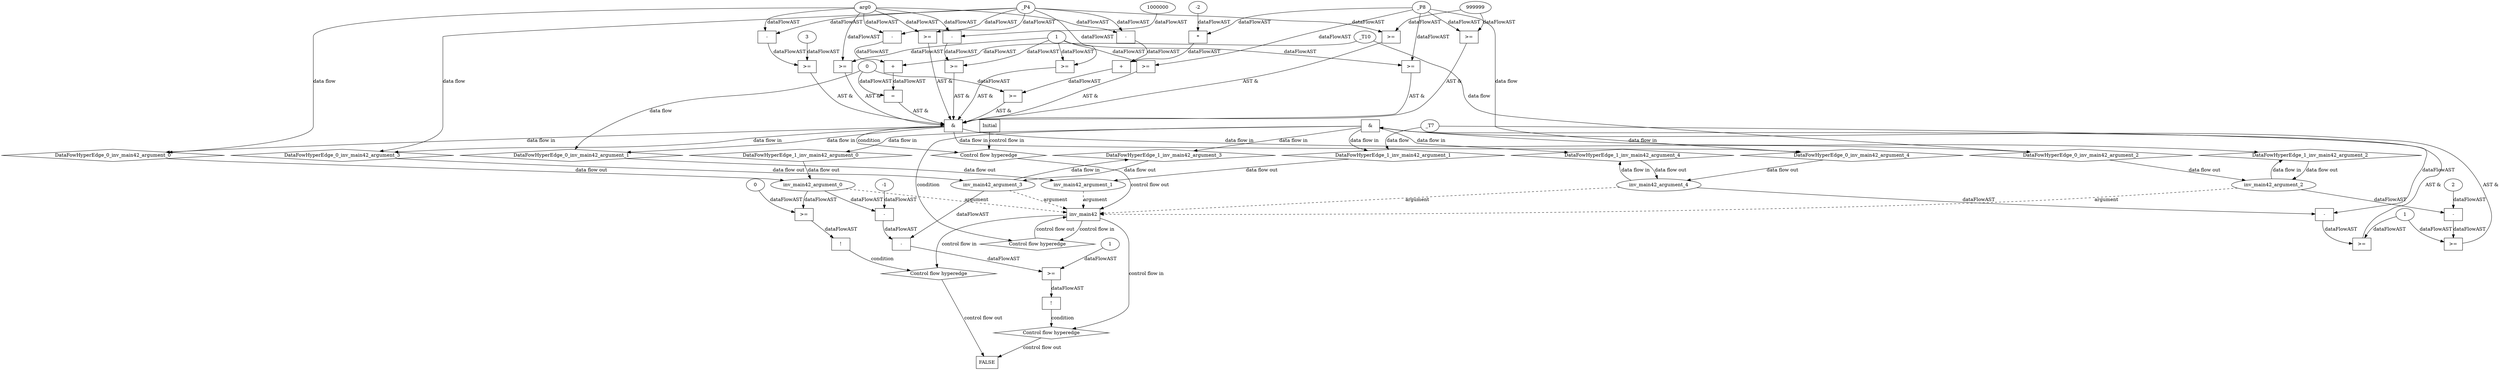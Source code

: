 digraph dag {
"inv_main42" [label="inv_main42" nodeName="inv_main42" class=cfn  shape="rect"];
FALSE [label="FALSE" nodeName=FALSE class=cfn  shape="rect"];
Initial [label="Initial" nodeName=Initial class=cfn  shape="rect"];
ControlFowHyperEdge_0 [label="Control flow hyperedge" nodeName=ControlFowHyperEdge_0 class=controlFlowHyperEdge shape="diamond"];
"Initial" -> ControlFowHyperEdge_0 [label="control flow in"]
ControlFowHyperEdge_0 -> "inv_main42" [label="control flow out"]
ControlFowHyperEdge_1 [label="Control flow hyperedge" nodeName=ControlFowHyperEdge_1 class=controlFlowHyperEdge shape="diamond"];
"inv_main42" -> ControlFowHyperEdge_1 [label="control flow in"]
ControlFowHyperEdge_1 -> "inv_main42" [label="control flow out"]
ControlFowHyperEdge_2 [label="Control flow hyperedge" nodeName=ControlFowHyperEdge_2 class=controlFlowHyperEdge shape="diamond"];
"inv_main42" -> ControlFowHyperEdge_2 [label="control flow in"]
ControlFowHyperEdge_2 -> "FALSE" [label="control flow out"]
ControlFowHyperEdge_3 [label="Control flow hyperedge" nodeName=ControlFowHyperEdge_3 class=controlFlowHyperEdge shape="diamond"];
"inv_main42" -> ControlFowHyperEdge_3 [label="control flow in"]
ControlFowHyperEdge_3 -> "FALSE" [label="control flow out"]
"inv_main42_argument_0" [label="inv_main42_argument_0" nodeName=argument0 class=argument  head="inv_main42" shape="oval"];
"inv_main42_argument_0" -> "inv_main42"[label="argument" style="dashed"]
"inv_main42_argument_1" [label="inv_main42_argument_1" nodeName=argument1 class=argument  head="inv_main42" shape="oval"];
"inv_main42_argument_1" -> "inv_main42"[label="argument" style="dashed"]
"inv_main42_argument_2" [label="inv_main42_argument_2" nodeName=argument2 class=argument  head="inv_main42" shape="oval"];
"inv_main42_argument_2" -> "inv_main42"[label="argument" style="dashed"]
"inv_main42_argument_3" [label="inv_main42_argument_3" nodeName=argument3 class=argument  head="inv_main42" shape="oval"];
"inv_main42_argument_3" -> "inv_main42"[label="argument" style="dashed"]
"inv_main42_argument_4" [label="inv_main42_argument_4" nodeName=argument4 class=argument  head="inv_main42" shape="oval"];
"inv_main42_argument_4" -> "inv_main42"[label="argument" style="dashed"]

"xxxinv_main42___Initial_0xxx_and" [label="&" nodeName="xxxinv_main42___Initial_0xxx_and" class=Operator shape="rect"];
"xxxinv_main42___Initial_0xxxguard3_node_0" [label=">=" nodeName="xxxinv_main42___Initial_0xxxguard3_node_0" class=Operator  shape="rect"];
"xxxinv_main42___Initial_0xxxdataFlow2_node_0" -> "xxxinv_main42___Initial_0xxxguard3_node_0"[label="dataFlowAST"]
"xxxinv_main42___Initial_0xxxguard_0_node_2" -> "xxxinv_main42___Initial_0xxxguard3_node_0"[label="dataFlowAST"]

"xxxinv_main42___Initial_0xxxguard3_node_0" -> "xxxinv_main42___Initial_0xxx_and" [label="AST &"];
"xxxinv_main42___Initial_0xxxguard10_node_0" [label=">=" nodeName="xxxinv_main42___Initial_0xxxguard10_node_0" class=Operator  shape="rect"];
"xxxinv_main42___Initial_0xxxguard7_node_1" -> "xxxinv_main42___Initial_0xxxguard10_node_0"[label="dataFlowAST"]
"xxxinv_main42___Initial_0xxxdataFlow_0_node_0" -> "xxxinv_main42___Initial_0xxxguard10_node_0"[label="dataFlowAST"]

"xxxinv_main42___Initial_0xxxguard10_node_0" -> "xxxinv_main42___Initial_0xxx_and" [label="AST &"];
"xxxinv_main42___Initial_0xxxguard9_node_0" [label=">=" nodeName="xxxinv_main42___Initial_0xxxguard9_node_0" class=Operator  shape="rect"];
"xxxinv_main42___Initial_0xxxdataFlow1_node_0" -> "xxxinv_main42___Initial_0xxxguard9_node_0"[label="dataFlowAST"]
"xxxinv_main42___Initial_0xxxdataFlow2_node_0" -> "xxxinv_main42___Initial_0xxxguard9_node_0"[label="dataFlowAST"]

"xxxinv_main42___Initial_0xxxguard9_node_0" -> "xxxinv_main42___Initial_0xxx_and" [label="AST &"];
"xxxinv_main42___Initial_0xxxguard4_node_0" [label=">=" nodeName="xxxinv_main42___Initial_0xxxguard4_node_0" class=Operator  shape="rect"];
"xxxinv_main42___Initial_0xxxguard4_node_1" [label="-" nodeName="xxxinv_main42___Initial_0xxxguard4_node_1" class= Operator shape="rect"];
"xxxinv_main42___Initial_0xxxguard4_node_4" [label="3" nodeName="xxxinv_main42___Initial_0xxxguard4_node_4" class=Literal ];
"xxxinv_main42___Initial_0xxxguard4_node_1" -> "xxxinv_main42___Initial_0xxxguard4_node_0"[label="dataFlowAST"]
"xxxinv_main42___Initial_0xxxguard4_node_4" -> "xxxinv_main42___Initial_0xxxguard4_node_0"[label="dataFlowAST"]
"xxxinv_main42___Initial_0xxxdataFlow1_node_0" -> "xxxinv_main42___Initial_0xxxguard4_node_1"[label="dataFlowAST"]
"xxxinv_main42___Initial_0xxxdataFlow2_node_0" -> "xxxinv_main42___Initial_0xxxguard4_node_1"[label="dataFlowAST"]

"xxxinv_main42___Initial_0xxxguard4_node_0" -> "xxxinv_main42___Initial_0xxx_and" [label="AST &"];
"xxxinv_main42___Initial_0xxxguard1_node_0" [label=">=" nodeName="xxxinv_main42___Initial_0xxxguard1_node_0" class=Operator  shape="rect"];
"xxxinv_main42___Initial_0xxxdataFlow1_node_0" -> "xxxinv_main42___Initial_0xxxguard1_node_0"[label="dataFlowAST"]
"xxxinv_main42___Initial_0xxxguard_0_node_2" -> "xxxinv_main42___Initial_0xxxguard1_node_0"[label="dataFlowAST"]

"xxxinv_main42___Initial_0xxxguard1_node_0" -> "xxxinv_main42___Initial_0xxx_and" [label="AST &"];
"xxxinv_main42___Initial_0xxxguard6_node_0" [label=">=" nodeName="xxxinv_main42___Initial_0xxxguard6_node_0" class=Operator  shape="rect"];
"xxxinv_main42___Initial_0xxxguard6_node_1" [label="+" nodeName="xxxinv_main42___Initial_0xxxguard6_node_1" class= Operator shape="rect"];
"xxxinv_main42___Initial_0xxxguard6_node_2" [label="*" nodeName="xxxinv_main42___Initial_0xxxguard6_node_2" class=Operator  shape="rect"];
"xxxinv_main42___Initial_0xxxguard6_node_3" [label="-2" nodeName="xxxinv_main42___Initial_0xxxguard6_node_3" class=Coeff ];
"xxxinv_main42___Initial_0xxxguard6_node_5" [label="-" nodeName="xxxinv_main42___Initial_0xxxguard6_node_5" class= Operator shape="rect"];
"xxxinv_main42___Initial_0xxxguard6_node_1" -> "xxxinv_main42___Initial_0xxxguard6_node_0"[label="dataFlowAST"]
"xxxinv_main42___Initial_0xxxdataFlow3_node_0" -> "xxxinv_main42___Initial_0xxxguard6_node_0"[label="dataFlowAST"]
"xxxinv_main42___Initial_0xxxguard6_node_2" -> "xxxinv_main42___Initial_0xxxguard6_node_1"[label="dataFlowAST"]
"xxxinv_main42___Initial_0xxxguard6_node_5" -> "xxxinv_main42___Initial_0xxxguard6_node_1"[label="dataFlowAST"]
"xxxinv_main42___Initial_0xxxguard6_node_3" -> "xxxinv_main42___Initial_0xxxguard6_node_2"[label="dataFlowAST"]
"xxxinv_main42___Initial_0xxxdataFlow_0_node_0" -> "xxxinv_main42___Initial_0xxxguard6_node_2"[label="dataFlowAST"]
"xxxinv_main42___Initial_0xxxdataFlow1_node_0" -> "xxxinv_main42___Initial_0xxxguard6_node_5"[label="dataFlowAST"]
"xxxinv_main42___Initial_0xxxdataFlow2_node_0" -> "xxxinv_main42___Initial_0xxxguard6_node_5"[label="dataFlowAST"]

"xxxinv_main42___Initial_0xxxguard6_node_0" -> "xxxinv_main42___Initial_0xxx_and" [label="AST &"];
"xxxinv_main42___Initial_0xxxguard8_node_0" [label="=" nodeName="xxxinv_main42___Initial_0xxxguard8_node_0" class=Operator  shape="rect"];
"xxxinv_main42___Initial_0xxxguard8_node_1" [label="+" nodeName="xxxinv_main42___Initial_0xxxguard8_node_1" class= Operator shape="rect"];
"xxxinv_main42___Initial_0xxxguard8_node_3" [label="-" nodeName="xxxinv_main42___Initial_0xxxguard8_node_3" class= Operator shape="rect"];
"xxxinv_main42___Initial_0xxxguard8_node_1" -> "xxxinv_main42___Initial_0xxxguard8_node_0"[label="dataFlowAST"]
"xxxinv_main42___Initial_0xxxdataFlow3_node_0" -> "xxxinv_main42___Initial_0xxxguard8_node_0"[label="dataFlowAST"]
"xxxinv_main42___Initial_0xxxdataFlow4_node_0" -> "xxxinv_main42___Initial_0xxxguard8_node_1"[label="dataFlowAST"]
"xxxinv_main42___Initial_0xxxguard8_node_3" -> "xxxinv_main42___Initial_0xxxguard8_node_1"[label="dataFlowAST"]
"xxxinv_main42___Initial_0xxxdataFlow2_node_0" -> "xxxinv_main42___Initial_0xxxguard8_node_3"[label="dataFlowAST"]
"xxxinv_main42___Initial_0xxxdataFlow1_node_0" -> "xxxinv_main42___Initial_0xxxguard8_node_3"[label="dataFlowAST"]

"xxxinv_main42___Initial_0xxxguard8_node_0" -> "xxxinv_main42___Initial_0xxx_and" [label="AST &"];
"xxxinv_main42___Initial_0xxxguard5_node_0" [label=">=" nodeName="xxxinv_main42___Initial_0xxxguard5_node_0" class=Operator  shape="rect"];
"xxxinv_main42___Initial_0xxxguard5_node_1" [label="-" nodeName="xxxinv_main42___Initial_0xxxguard5_node_1" class= Operator shape="rect"];
"xxxinv_main42___Initial_0xxxguard5_node_2" [label="1000000" nodeName="xxxinv_main42___Initial_0xxxguard5_node_2" class=Literal ];
"xxxinv_main42___Initial_0xxxguard5_node_1" -> "xxxinv_main42___Initial_0xxxguard5_node_0"[label="dataFlowAST"]
"xxxinv_main42___Initial_0xxxguard_0_node_2" -> "xxxinv_main42___Initial_0xxxguard5_node_0"[label="dataFlowAST"]
"xxxinv_main42___Initial_0xxxguard5_node_2" -> "xxxinv_main42___Initial_0xxxguard5_node_1"[label="dataFlowAST"]
"xxxinv_main42___Initial_0xxxdataFlow2_node_0" -> "xxxinv_main42___Initial_0xxxguard5_node_1"[label="dataFlowAST"]

"xxxinv_main42___Initial_0xxxguard5_node_0" -> "xxxinv_main42___Initial_0xxx_and" [label="AST &"];
"xxxinv_main42___Initial_0xxxguard2_node_0" [label=">=" nodeName="xxxinv_main42___Initial_0xxxguard2_node_0" class=Operator  shape="rect"];
"xxxinv_main42___Initial_0xxxdataFlow_0_node_0" -> "xxxinv_main42___Initial_0xxxguard2_node_0"[label="dataFlowAST"]
"xxxinv_main42___Initial_0xxxguard_0_node_2" -> "xxxinv_main42___Initial_0xxxguard2_node_0"[label="dataFlowAST"]

"xxxinv_main42___Initial_0xxxguard2_node_0" -> "xxxinv_main42___Initial_0xxx_and" [label="AST &"];
"xxxinv_main42___Initial_0xxxguard7_node_0" [label=">=" nodeName="xxxinv_main42___Initial_0xxxguard7_node_0" class=Operator  shape="rect"];
"xxxinv_main42___Initial_0xxxguard7_node_1" [label="999999" nodeName="xxxinv_main42___Initial_0xxxguard7_node_1" class=Literal ];
"xxxinv_main42___Initial_0xxxguard7_node_1" -> "xxxinv_main42___Initial_0xxxguard7_node_0"[label="dataFlowAST"]
"xxxinv_main42___Initial_0xxxdataFlow1_node_0" -> "xxxinv_main42___Initial_0xxxguard7_node_0"[label="dataFlowAST"]

"xxxinv_main42___Initial_0xxxguard7_node_0" -> "xxxinv_main42___Initial_0xxx_and" [label="AST &"];
"xxxinv_main42___Initial_0xxxguard_0_node_0" [label=">=" nodeName="xxxinv_main42___Initial_0xxxguard_0_node_0" class=Operator  shape="rect"];
"xxxinv_main42___Initial_0xxxguard_0_node_2" [label="1" nodeName="xxxinv_main42___Initial_0xxxguard_0_node_2" class=Literal ];
"xxxinv_main42___Initial_0xxxdataFlow_0_node_0" -> "xxxinv_main42___Initial_0xxxguard_0_node_0"[label="dataFlowAST"]
"xxxinv_main42___Initial_0xxxguard_0_node_2" -> "xxxinv_main42___Initial_0xxxguard_0_node_0"[label="dataFlowAST"]

"xxxinv_main42___Initial_0xxxguard_0_node_0" -> "xxxinv_main42___Initial_0xxx_and" [label="AST &"];
"xxxinv_main42___Initial_0xxx_and" -> "ControlFowHyperEdge_0" [label="condition"];
"xxxinv_main42___Initial_0xxxdataFlow_0_node_0" [label="_P8" nodeName="xxxinv_main42___Initial_0xxxdataFlow_0_node_0" class=Constant ];

"xxxinv_main42___Initial_0xxxdataFlow_0_node_0" -> "DataFowHyperEdge_0_inv_main42_argument_4" [label="data flow"];
"xxxinv_main42___Initial_0xxxdataFlow1_node_0" [label="_P4" nodeName="xxxinv_main42___Initial_0xxxdataFlow1_node_0" class=Constant ];

"xxxinv_main42___Initial_0xxxdataFlow1_node_0" -> "DataFowHyperEdge_0_inv_main42_argument_3" [label="data flow"];
"xxxinv_main42___Initial_0xxxdataFlow2_node_0" [label="arg0" nodeName="xxxinv_main42___Initial_0xxxdataFlow2_node_0" class=Constant ];

"xxxinv_main42___Initial_0xxxdataFlow2_node_0" -> "DataFowHyperEdge_0_inv_main42_argument_0" [label="data flow"];
"xxxinv_main42___Initial_0xxxdataFlow3_node_0" [label="0" nodeName="xxxinv_main42___Initial_0xxxdataFlow3_node_0" class=Literal ];

"xxxinv_main42___Initial_0xxxdataFlow3_node_0" -> "DataFowHyperEdge_0_inv_main42_argument_1" [label="data flow"];
"xxxinv_main42___Initial_0xxxdataFlow4_node_0" [label="_T10" nodeName="xxxinv_main42___Initial_0xxxdataFlow4_node_0" class=Constant ];

"xxxinv_main42___Initial_0xxxdataFlow4_node_0" -> "DataFowHyperEdge_0_inv_main42_argument_2" [label="data flow"];
"xxxinv_main42___inv_main42_1xxx_and" [label="&" nodeName="xxxinv_main42___inv_main42_1xxx_and" class=Operator shape="rect"];
"xxxinv_main42___inv_main42_1xxxguard_0_node_0" [label=">=" nodeName="xxxinv_main42___inv_main42_1xxxguard_0_node_0" class=Operator  shape="rect"];
"xxxinv_main42___inv_main42_1xxxguard_0_node_1" [label="-" nodeName="xxxinv_main42___inv_main42_1xxxguard_0_node_1" class= Operator shape="rect"];
"xxxinv_main42___inv_main42_1xxxguard_0_node_3" [label="2" nodeName="xxxinv_main42___inv_main42_1xxxguard_0_node_3" class=Literal ];
"xxxinv_main42___inv_main42_1xxxguard_0_node_4" [label="1" nodeName="xxxinv_main42___inv_main42_1xxxguard_0_node_4" class=Literal ];
"xxxinv_main42___inv_main42_1xxxguard_0_node_1" -> "xxxinv_main42___inv_main42_1xxxguard_0_node_0"[label="dataFlowAST"]
"xxxinv_main42___inv_main42_1xxxguard_0_node_4" -> "xxxinv_main42___inv_main42_1xxxguard_0_node_0"[label="dataFlowAST"]
"inv_main42_argument_2" -> "xxxinv_main42___inv_main42_1xxxguard_0_node_1"[label="dataFlowAST"]
"xxxinv_main42___inv_main42_1xxxguard_0_node_3" -> "xxxinv_main42___inv_main42_1xxxguard_0_node_1"[label="dataFlowAST"]

"xxxinv_main42___inv_main42_1xxxguard_0_node_0" -> "xxxinv_main42___inv_main42_1xxx_and" [label="AST &"];
"xxxinv_main42___inv_main42_1xxxguard1_node_0" [label=">=" nodeName="xxxinv_main42___inv_main42_1xxxguard1_node_0" class=Operator  shape="rect"];
"xxxinv_main42___inv_main42_1xxxguard1_node_1" [label="-" nodeName="xxxinv_main42___inv_main42_1xxxguard1_node_1" class= Operator shape="rect"];
"xxxinv_main42___inv_main42_1xxxguard1_node_1" -> "xxxinv_main42___inv_main42_1xxxguard1_node_0"[label="dataFlowAST"]
"xxxinv_main42___inv_main42_1xxxguard_0_node_4" -> "xxxinv_main42___inv_main42_1xxxguard1_node_0"[label="dataFlowAST"]
"inv_main42_argument_4" -> "xxxinv_main42___inv_main42_1xxxguard1_node_1"[label="dataFlowAST"]
"xxxinv_main42___inv_main42_1xxxdataFlow_0_node_0" -> "xxxinv_main42___inv_main42_1xxxguard1_node_1"[label="dataFlowAST"]

"xxxinv_main42___inv_main42_1xxxguard1_node_0" -> "xxxinv_main42___inv_main42_1xxx_and" [label="AST &"];
"xxxinv_main42___inv_main42_1xxx_and" -> "ControlFowHyperEdge_1" [label="condition"];
"xxxinv_main42___inv_main42_1xxxdataFlow_0_node_0" [label="_T7" nodeName="xxxinv_main42___inv_main42_1xxxdataFlow_0_node_0" class=Constant ];

"xxxinv_main42___inv_main42_1xxxdataFlow_0_node_0" -> "DataFowHyperEdge_1_inv_main42_argument_1" [label="data flow"];
"xxxFALSE___inv_main42_2xxxguard_0_node_0" [label="!" nodeName="xxxFALSE___inv_main42_2xxxguard_0_node_0" class=Operator shape="rect"];
"xxxFALSE___inv_main42_2xxxguard_0_node_1" [label=">=" nodeName="xxxFALSE___inv_main42_2xxxguard_0_node_1" class=Operator  shape="rect"];
"xxxFALSE___inv_main42_2xxxguard_0_node_3" [label="0" nodeName="xxxFALSE___inv_main42_2xxxguard_0_node_3" class=Literal ];
"xxxFALSE___inv_main42_2xxxguard_0_node_1" -> "xxxFALSE___inv_main42_2xxxguard_0_node_0"[label="dataFlowAST"]
"inv_main42_argument_0" -> "xxxFALSE___inv_main42_2xxxguard_0_node_1"[label="dataFlowAST"]
"xxxFALSE___inv_main42_2xxxguard_0_node_3" -> "xxxFALSE___inv_main42_2xxxguard_0_node_1"[label="dataFlowAST"]

"xxxFALSE___inv_main42_2xxxguard_0_node_0" -> "ControlFowHyperEdge_2" [label="condition"];
"xxxFALSE___inv_main42_3xxxguard_0_node_0" [label="!" nodeName="xxxFALSE___inv_main42_3xxxguard_0_node_0" class=Operator shape="rect"];
"xxxFALSE___inv_main42_3xxxguard_0_node_1" [label=">=" nodeName="xxxFALSE___inv_main42_3xxxguard_0_node_1" class=Operator  shape="rect"];
"xxxFALSE___inv_main42_3xxxguard_0_node_2" [label="-" nodeName="xxxFALSE___inv_main42_3xxxguard_0_node_2" class= Operator shape="rect"];
"xxxFALSE___inv_main42_3xxxguard_0_node_4" [label="-" nodeName="xxxFALSE___inv_main42_3xxxguard_0_node_4" class= Operator shape="rect"];
"xxxFALSE___inv_main42_3xxxguard_0_node_6" [label="-1" nodeName="xxxFALSE___inv_main42_3xxxguard_0_node_6" class=Literal ];
"xxxFALSE___inv_main42_3xxxguard_0_node_7" [label="1" nodeName="xxxFALSE___inv_main42_3xxxguard_0_node_7" class=Literal ];
"xxxFALSE___inv_main42_3xxxguard_0_node_1" -> "xxxFALSE___inv_main42_3xxxguard_0_node_0"[label="dataFlowAST"]
"xxxFALSE___inv_main42_3xxxguard_0_node_2" -> "xxxFALSE___inv_main42_3xxxguard_0_node_1"[label="dataFlowAST"]
"xxxFALSE___inv_main42_3xxxguard_0_node_7" -> "xxxFALSE___inv_main42_3xxxguard_0_node_1"[label="dataFlowAST"]
"inv_main42_argument_3" -> "xxxFALSE___inv_main42_3xxxguard_0_node_2"[label="dataFlowAST"]
"xxxFALSE___inv_main42_3xxxguard_0_node_4" -> "xxxFALSE___inv_main42_3xxxguard_0_node_2"[label="dataFlowAST"]
"inv_main42_argument_0" -> "xxxFALSE___inv_main42_3xxxguard_0_node_4"[label="dataFlowAST"]
"xxxFALSE___inv_main42_3xxxguard_0_node_6" -> "xxxFALSE___inv_main42_3xxxguard_0_node_4"[label="dataFlowAST"]

"xxxFALSE___inv_main42_3xxxguard_0_node_0" -> "ControlFowHyperEdge_3" [label="condition"];
"DataFowHyperEdge_0_inv_main42_argument_0" [label="DataFowHyperEdge_0_inv_main42_argument_0" nodeName="DataFowHyperEdge_0_inv_main42_argument_0" class=DataFlowHyperedge shape="diamond"];
"DataFowHyperEdge_0_inv_main42_argument_0" -> "inv_main42_argument_0"[label="data flow out"]
"xxxinv_main42___Initial_0xxx_and" -> "DataFowHyperEdge_0_inv_main42_argument_0"[label="data flow in"]
"DataFowHyperEdge_0_inv_main42_argument_1" [label="DataFowHyperEdge_0_inv_main42_argument_1" nodeName="DataFowHyperEdge_0_inv_main42_argument_1" class=DataFlowHyperedge shape="diamond"];
"DataFowHyperEdge_0_inv_main42_argument_1" -> "inv_main42_argument_1"[label="data flow out"]
"xxxinv_main42___Initial_0xxx_and" -> "DataFowHyperEdge_0_inv_main42_argument_1"[label="data flow in"]
"DataFowHyperEdge_0_inv_main42_argument_2" [label="DataFowHyperEdge_0_inv_main42_argument_2" nodeName="DataFowHyperEdge_0_inv_main42_argument_2" class=DataFlowHyperedge shape="diamond"];
"DataFowHyperEdge_0_inv_main42_argument_2" -> "inv_main42_argument_2"[label="data flow out"]
"xxxinv_main42___Initial_0xxx_and" -> "DataFowHyperEdge_0_inv_main42_argument_2"[label="data flow in"]
"DataFowHyperEdge_0_inv_main42_argument_3" [label="DataFowHyperEdge_0_inv_main42_argument_3" nodeName="DataFowHyperEdge_0_inv_main42_argument_3" class=DataFlowHyperedge shape="diamond"];
"DataFowHyperEdge_0_inv_main42_argument_3" -> "inv_main42_argument_3"[label="data flow out"]
"xxxinv_main42___Initial_0xxx_and" -> "DataFowHyperEdge_0_inv_main42_argument_3"[label="data flow in"]
"DataFowHyperEdge_0_inv_main42_argument_4" [label="DataFowHyperEdge_0_inv_main42_argument_4" nodeName="DataFowHyperEdge_0_inv_main42_argument_4" class=DataFlowHyperedge shape="diamond"];
"DataFowHyperEdge_0_inv_main42_argument_4" -> "inv_main42_argument_4"[label="data flow out"]
"xxxinv_main42___Initial_0xxx_and" -> "DataFowHyperEdge_0_inv_main42_argument_4"[label="data flow in"]
"DataFowHyperEdge_1_inv_main42_argument_0" [label="DataFowHyperEdge_1_inv_main42_argument_0" nodeName="DataFowHyperEdge_1_inv_main42_argument_0" class=DataFlowHyperedge shape="diamond"];
"DataFowHyperEdge_1_inv_main42_argument_0" -> "inv_main42_argument_0"[label="data flow out"]
"xxxinv_main42___inv_main42_1xxx_and" -> "DataFowHyperEdge_1_inv_main42_argument_0"[label="data flow in"]
"DataFowHyperEdge_1_inv_main42_argument_1" [label="DataFowHyperEdge_1_inv_main42_argument_1" nodeName="DataFowHyperEdge_1_inv_main42_argument_1" class=DataFlowHyperedge shape="diamond"];
"DataFowHyperEdge_1_inv_main42_argument_1" -> "inv_main42_argument_1"[label="data flow out"]
"xxxinv_main42___inv_main42_1xxx_and" -> "DataFowHyperEdge_1_inv_main42_argument_1"[label="data flow in"]
"DataFowHyperEdge_1_inv_main42_argument_2" [label="DataFowHyperEdge_1_inv_main42_argument_2" nodeName="DataFowHyperEdge_1_inv_main42_argument_2" class=DataFlowHyperedge shape="diamond"];
"DataFowHyperEdge_1_inv_main42_argument_2" -> "inv_main42_argument_2"[label="data flow out"]
"xxxinv_main42___inv_main42_1xxx_and" -> "DataFowHyperEdge_1_inv_main42_argument_2"[label="data flow in"]
"DataFowHyperEdge_1_inv_main42_argument_3" [label="DataFowHyperEdge_1_inv_main42_argument_3" nodeName="DataFowHyperEdge_1_inv_main42_argument_3" class=DataFlowHyperedge shape="diamond"];
"DataFowHyperEdge_1_inv_main42_argument_3" -> "inv_main42_argument_3"[label="data flow out"]
"xxxinv_main42___inv_main42_1xxx_and" -> "DataFowHyperEdge_1_inv_main42_argument_3"[label="data flow in"]
"DataFowHyperEdge_1_inv_main42_argument_4" [label="DataFowHyperEdge_1_inv_main42_argument_4" nodeName="DataFowHyperEdge_1_inv_main42_argument_4" class=DataFlowHyperedge shape="diamond"];
"DataFowHyperEdge_1_inv_main42_argument_4" -> "inv_main42_argument_4"[label="data flow out"]
"xxxinv_main42___inv_main42_1xxx_and" -> "DataFowHyperEdge_1_inv_main42_argument_4"[label="data flow in"]
"inv_main42_argument_2" -> "DataFowHyperEdge_1_inv_main42_argument_2"[label="data flow in"]
"inv_main42_argument_3" -> "DataFowHyperEdge_1_inv_main42_argument_3"[label="data flow in"]
"inv_main42_argument_4" -> "DataFowHyperEdge_1_inv_main42_argument_4"[label="data flow in"]




}

